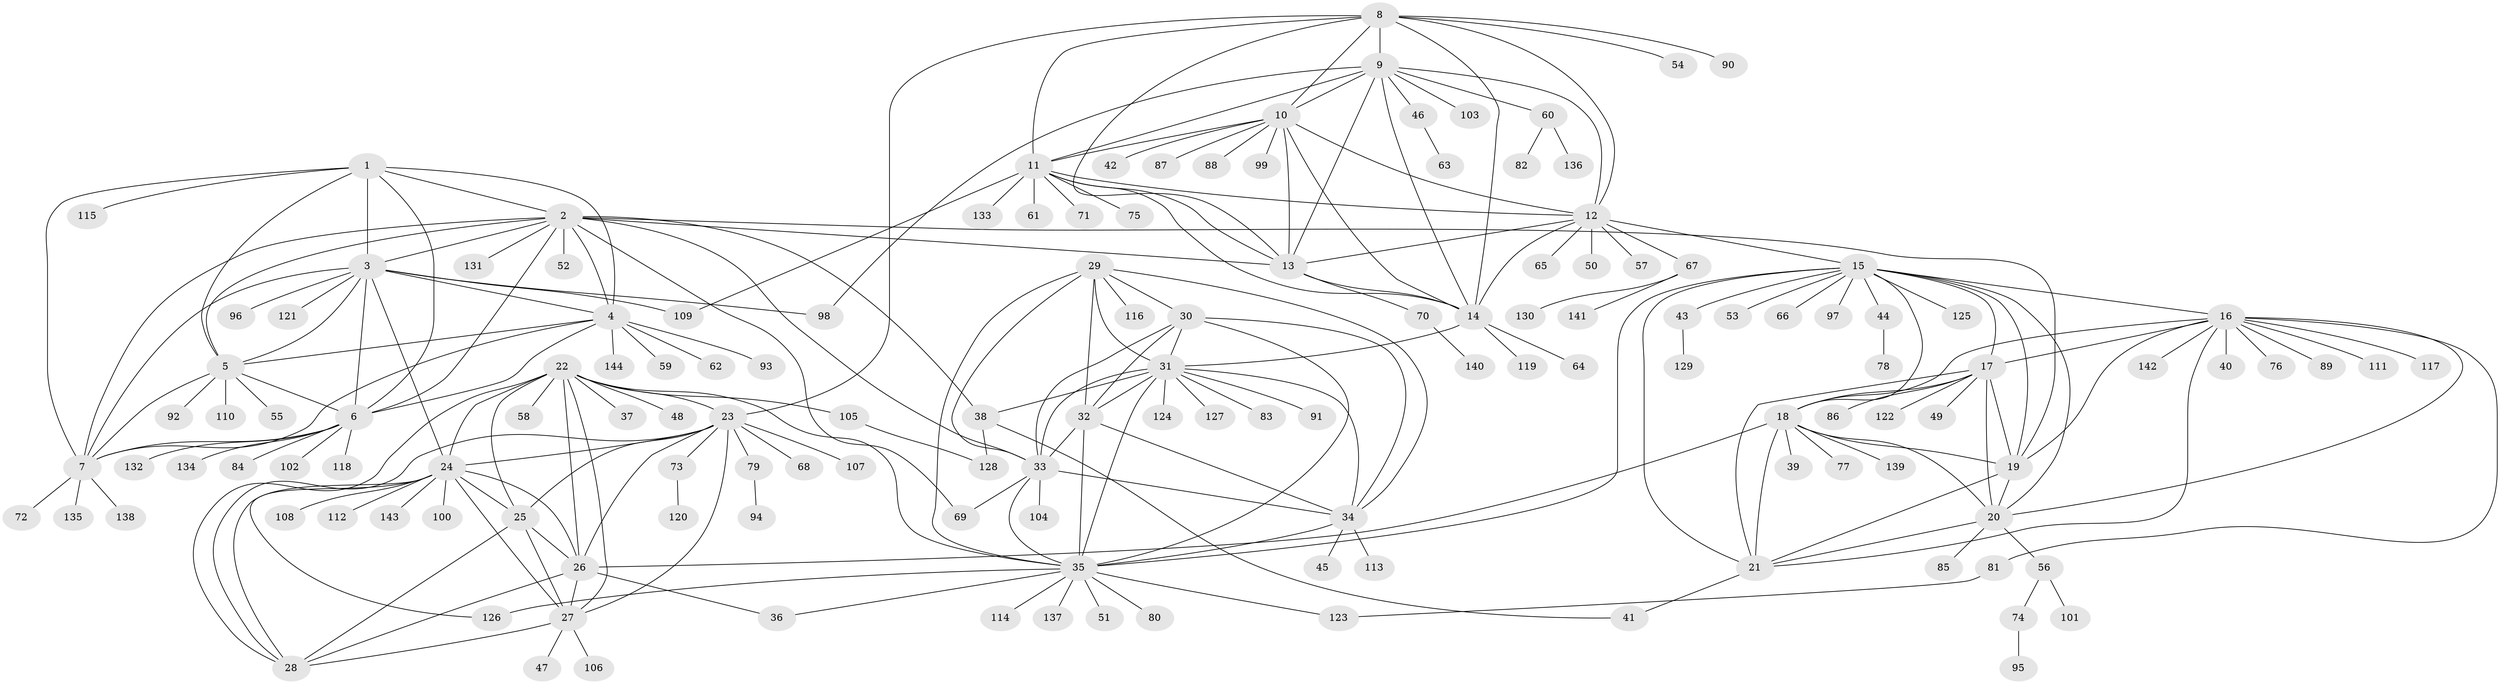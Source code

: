 // Generated by graph-tools (version 1.1) at 2025/02/03/09/25 03:02:34]
// undirected, 144 vertices, 233 edges
graph export_dot {
graph [start="1"]
  node [color=gray90,style=filled];
  1;
  2;
  3;
  4;
  5;
  6;
  7;
  8;
  9;
  10;
  11;
  12;
  13;
  14;
  15;
  16;
  17;
  18;
  19;
  20;
  21;
  22;
  23;
  24;
  25;
  26;
  27;
  28;
  29;
  30;
  31;
  32;
  33;
  34;
  35;
  36;
  37;
  38;
  39;
  40;
  41;
  42;
  43;
  44;
  45;
  46;
  47;
  48;
  49;
  50;
  51;
  52;
  53;
  54;
  55;
  56;
  57;
  58;
  59;
  60;
  61;
  62;
  63;
  64;
  65;
  66;
  67;
  68;
  69;
  70;
  71;
  72;
  73;
  74;
  75;
  76;
  77;
  78;
  79;
  80;
  81;
  82;
  83;
  84;
  85;
  86;
  87;
  88;
  89;
  90;
  91;
  92;
  93;
  94;
  95;
  96;
  97;
  98;
  99;
  100;
  101;
  102;
  103;
  104;
  105;
  106;
  107;
  108;
  109;
  110;
  111;
  112;
  113;
  114;
  115;
  116;
  117;
  118;
  119;
  120;
  121;
  122;
  123;
  124;
  125;
  126;
  127;
  128;
  129;
  130;
  131;
  132;
  133;
  134;
  135;
  136;
  137;
  138;
  139;
  140;
  141;
  142;
  143;
  144;
  1 -- 2;
  1 -- 3;
  1 -- 4;
  1 -- 5;
  1 -- 6;
  1 -- 7;
  1 -- 115;
  2 -- 3;
  2 -- 4;
  2 -- 5;
  2 -- 6;
  2 -- 7;
  2 -- 13;
  2 -- 19;
  2 -- 33;
  2 -- 38;
  2 -- 52;
  2 -- 69;
  2 -- 131;
  3 -- 4;
  3 -- 5;
  3 -- 6;
  3 -- 7;
  3 -- 24;
  3 -- 96;
  3 -- 98;
  3 -- 109;
  3 -- 121;
  4 -- 5;
  4 -- 6;
  4 -- 7;
  4 -- 59;
  4 -- 62;
  4 -- 93;
  4 -- 144;
  5 -- 6;
  5 -- 7;
  5 -- 55;
  5 -- 92;
  5 -- 110;
  6 -- 7;
  6 -- 84;
  6 -- 102;
  6 -- 118;
  6 -- 132;
  6 -- 134;
  7 -- 72;
  7 -- 135;
  7 -- 138;
  8 -- 9;
  8 -- 10;
  8 -- 11;
  8 -- 12;
  8 -- 13;
  8 -- 14;
  8 -- 23;
  8 -- 54;
  8 -- 90;
  9 -- 10;
  9 -- 11;
  9 -- 12;
  9 -- 13;
  9 -- 14;
  9 -- 46;
  9 -- 60;
  9 -- 98;
  9 -- 103;
  10 -- 11;
  10 -- 12;
  10 -- 13;
  10 -- 14;
  10 -- 42;
  10 -- 87;
  10 -- 88;
  10 -- 99;
  11 -- 12;
  11 -- 13;
  11 -- 14;
  11 -- 61;
  11 -- 71;
  11 -- 75;
  11 -- 109;
  11 -- 133;
  12 -- 13;
  12 -- 14;
  12 -- 15;
  12 -- 50;
  12 -- 57;
  12 -- 65;
  12 -- 67;
  13 -- 14;
  13 -- 70;
  14 -- 31;
  14 -- 64;
  14 -- 119;
  15 -- 16;
  15 -- 17;
  15 -- 18;
  15 -- 19;
  15 -- 20;
  15 -- 21;
  15 -- 35;
  15 -- 43;
  15 -- 44;
  15 -- 53;
  15 -- 66;
  15 -- 97;
  15 -- 125;
  16 -- 17;
  16 -- 18;
  16 -- 19;
  16 -- 20;
  16 -- 21;
  16 -- 40;
  16 -- 76;
  16 -- 81;
  16 -- 89;
  16 -- 111;
  16 -- 117;
  16 -- 142;
  17 -- 18;
  17 -- 19;
  17 -- 20;
  17 -- 21;
  17 -- 49;
  17 -- 86;
  17 -- 122;
  18 -- 19;
  18 -- 20;
  18 -- 21;
  18 -- 26;
  18 -- 39;
  18 -- 77;
  18 -- 139;
  19 -- 20;
  19 -- 21;
  20 -- 21;
  20 -- 56;
  20 -- 85;
  21 -- 41;
  22 -- 23;
  22 -- 24;
  22 -- 25;
  22 -- 26;
  22 -- 27;
  22 -- 28;
  22 -- 35;
  22 -- 37;
  22 -- 48;
  22 -- 58;
  22 -- 105;
  23 -- 24;
  23 -- 25;
  23 -- 26;
  23 -- 27;
  23 -- 28;
  23 -- 68;
  23 -- 73;
  23 -- 79;
  23 -- 107;
  24 -- 25;
  24 -- 26;
  24 -- 27;
  24 -- 28;
  24 -- 100;
  24 -- 108;
  24 -- 112;
  24 -- 126;
  24 -- 143;
  25 -- 26;
  25 -- 27;
  25 -- 28;
  26 -- 27;
  26 -- 28;
  26 -- 36;
  27 -- 28;
  27 -- 47;
  27 -- 106;
  29 -- 30;
  29 -- 31;
  29 -- 32;
  29 -- 33;
  29 -- 34;
  29 -- 35;
  29 -- 116;
  30 -- 31;
  30 -- 32;
  30 -- 33;
  30 -- 34;
  30 -- 35;
  31 -- 32;
  31 -- 33;
  31 -- 34;
  31 -- 35;
  31 -- 38;
  31 -- 83;
  31 -- 91;
  31 -- 124;
  31 -- 127;
  32 -- 33;
  32 -- 34;
  32 -- 35;
  33 -- 34;
  33 -- 35;
  33 -- 69;
  33 -- 104;
  34 -- 35;
  34 -- 45;
  34 -- 113;
  35 -- 36;
  35 -- 51;
  35 -- 80;
  35 -- 114;
  35 -- 123;
  35 -- 126;
  35 -- 137;
  38 -- 41;
  38 -- 128;
  43 -- 129;
  44 -- 78;
  46 -- 63;
  56 -- 74;
  56 -- 101;
  60 -- 82;
  60 -- 136;
  67 -- 130;
  67 -- 141;
  70 -- 140;
  73 -- 120;
  74 -- 95;
  79 -- 94;
  81 -- 123;
  105 -- 128;
}
